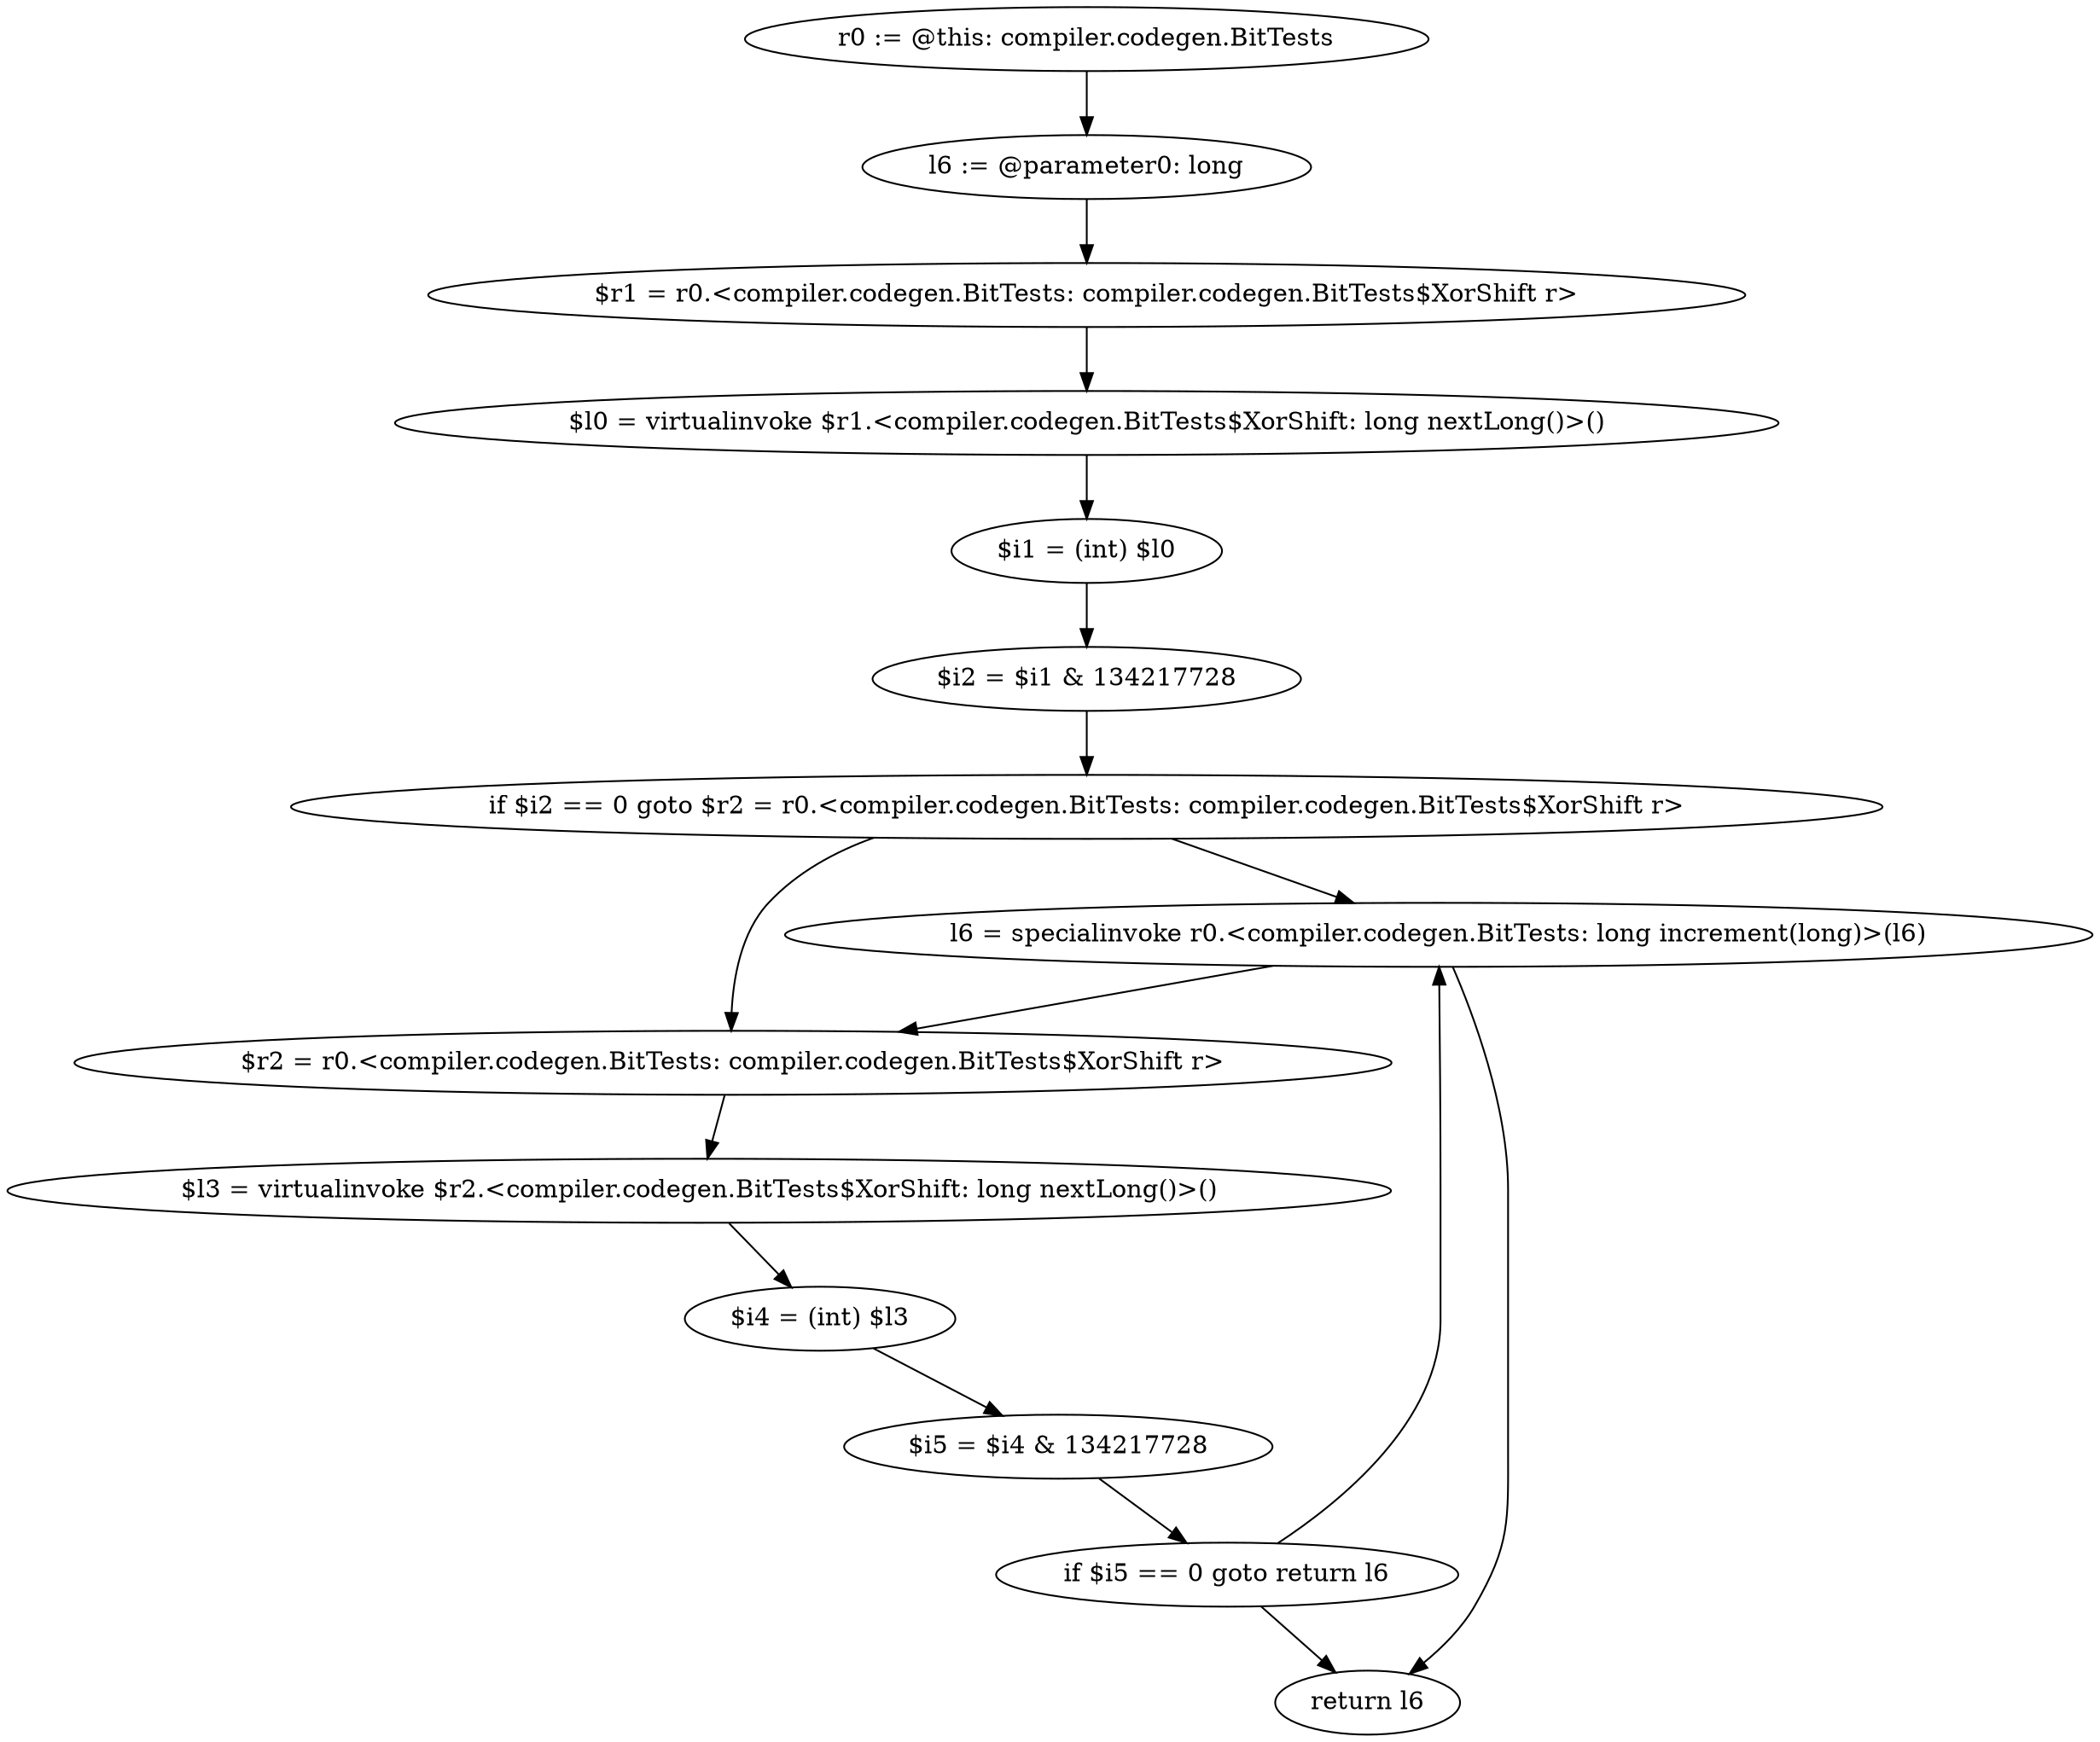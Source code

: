 digraph "unitGraph" {
    "r0 := @this: compiler.codegen.BitTests"
    "l6 := @parameter0: long"
    "$r1 = r0.<compiler.codegen.BitTests: compiler.codegen.BitTests$XorShift r>"
    "$l0 = virtualinvoke $r1.<compiler.codegen.BitTests$XorShift: long nextLong()>()"
    "$i1 = (int) $l0"
    "$i2 = $i1 & 134217728"
    "if $i2 == 0 goto $r2 = r0.<compiler.codegen.BitTests: compiler.codegen.BitTests$XorShift r>"
    "l6 = specialinvoke r0.<compiler.codegen.BitTests: long increment(long)>(l6)"
    "$r2 = r0.<compiler.codegen.BitTests: compiler.codegen.BitTests$XorShift r>"
    "$l3 = virtualinvoke $r2.<compiler.codegen.BitTests$XorShift: long nextLong()>()"
    "$i4 = (int) $l3"
    "$i5 = $i4 & 134217728"
    "if $i5 == 0 goto return l6"
    "return l6"
    "r0 := @this: compiler.codegen.BitTests"->"l6 := @parameter0: long";
    "l6 := @parameter0: long"->"$r1 = r0.<compiler.codegen.BitTests: compiler.codegen.BitTests$XorShift r>";
    "$r1 = r0.<compiler.codegen.BitTests: compiler.codegen.BitTests$XorShift r>"->"$l0 = virtualinvoke $r1.<compiler.codegen.BitTests$XorShift: long nextLong()>()";
    "$l0 = virtualinvoke $r1.<compiler.codegen.BitTests$XorShift: long nextLong()>()"->"$i1 = (int) $l0";
    "$i1 = (int) $l0"->"$i2 = $i1 & 134217728";
    "$i2 = $i1 & 134217728"->"if $i2 == 0 goto $r2 = r0.<compiler.codegen.BitTests: compiler.codegen.BitTests$XorShift r>";
    "if $i2 == 0 goto $r2 = r0.<compiler.codegen.BitTests: compiler.codegen.BitTests$XorShift r>"->"l6 = specialinvoke r0.<compiler.codegen.BitTests: long increment(long)>(l6)";
    "if $i2 == 0 goto $r2 = r0.<compiler.codegen.BitTests: compiler.codegen.BitTests$XorShift r>"->"$r2 = r0.<compiler.codegen.BitTests: compiler.codegen.BitTests$XorShift r>";
    "l6 = specialinvoke r0.<compiler.codegen.BitTests: long increment(long)>(l6)"->"$r2 = r0.<compiler.codegen.BitTests: compiler.codegen.BitTests$XorShift r>";
    "$r2 = r0.<compiler.codegen.BitTests: compiler.codegen.BitTests$XorShift r>"->"$l3 = virtualinvoke $r2.<compiler.codegen.BitTests$XorShift: long nextLong()>()";
    "$l3 = virtualinvoke $r2.<compiler.codegen.BitTests$XorShift: long nextLong()>()"->"$i4 = (int) $l3";
    "$i4 = (int) $l3"->"$i5 = $i4 & 134217728";
    "$i5 = $i4 & 134217728"->"if $i5 == 0 goto return l6";
    "if $i5 == 0 goto return l6"->"l6 = specialinvoke r0.<compiler.codegen.BitTests: long increment(long)>(l6)";
    "if $i5 == 0 goto return l6"->"return l6";
    "l6 = specialinvoke r0.<compiler.codegen.BitTests: long increment(long)>(l6)"->"return l6";
}

